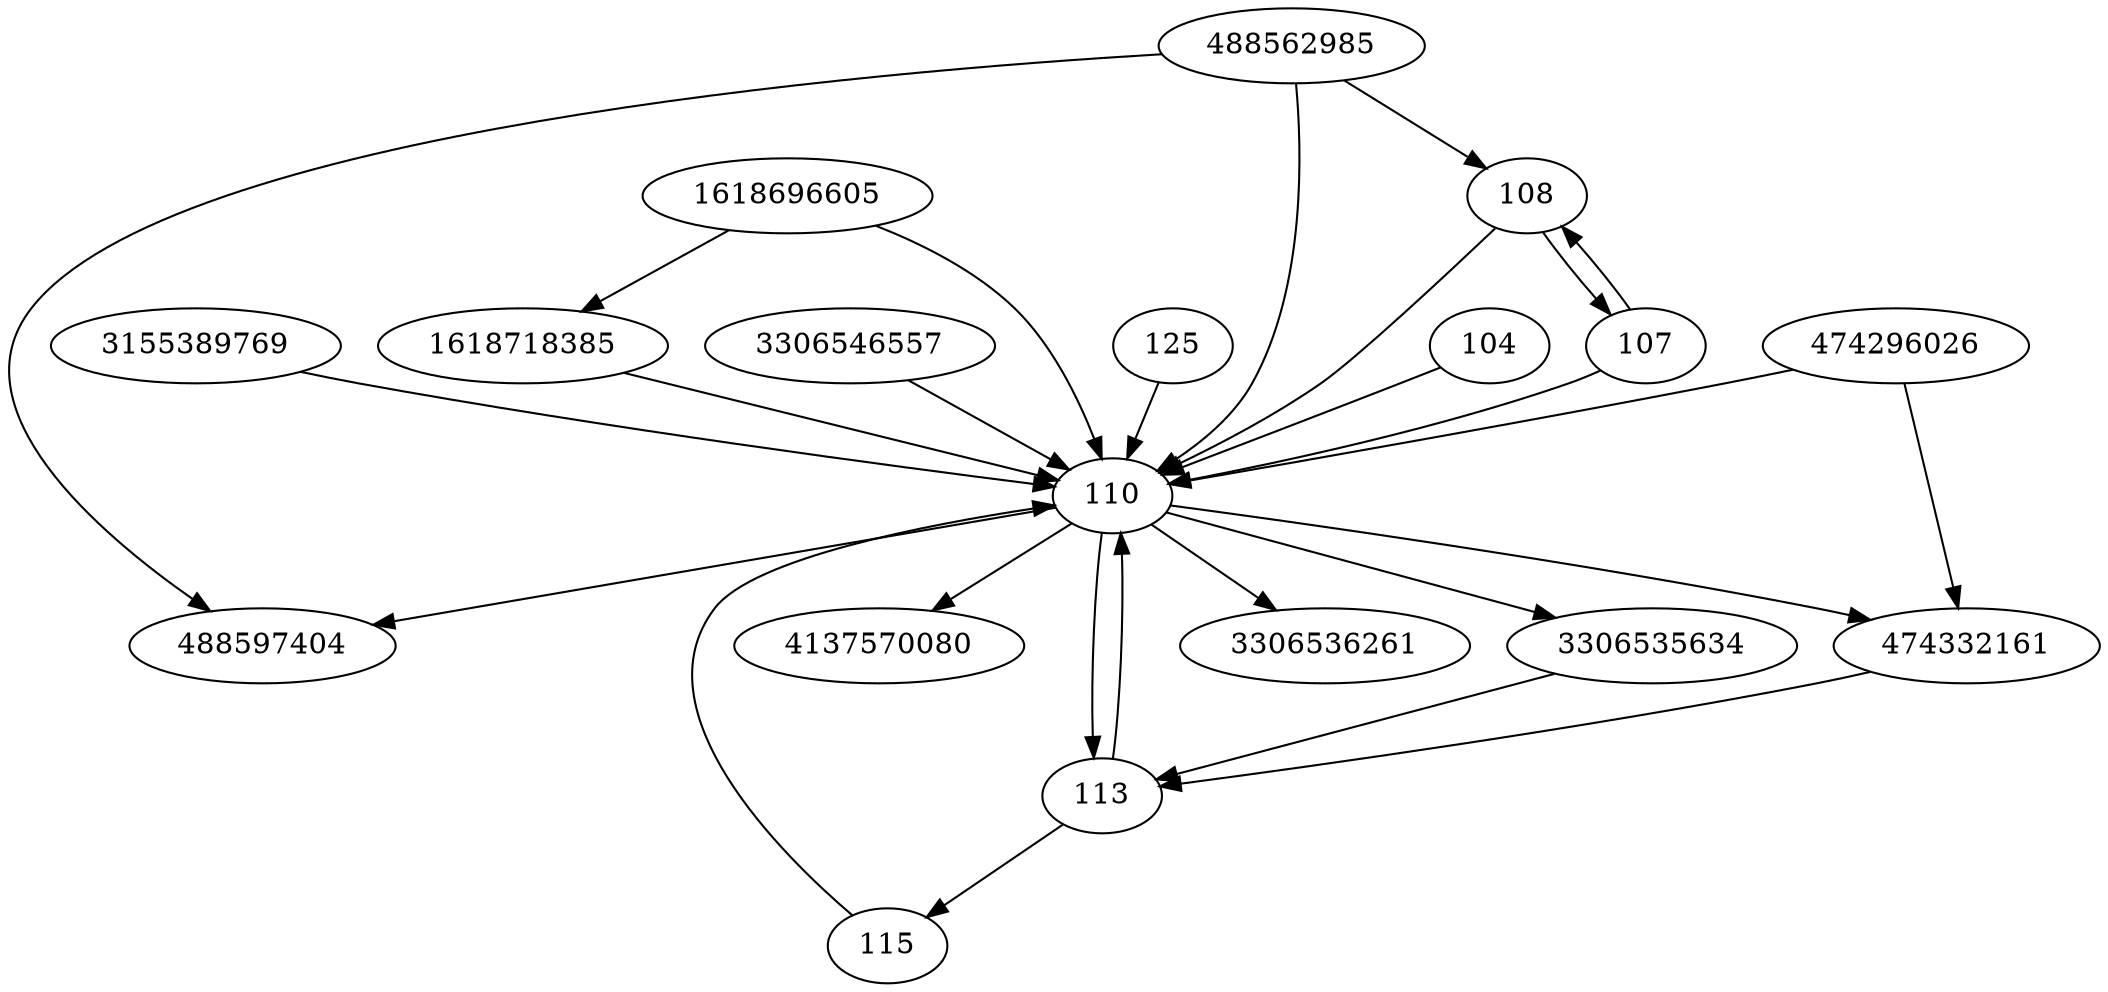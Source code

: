 strict digraph  {
4137570080;
474332161;
3306536261;
104;
488562985;
3155389769;
107;
108;
3306546557;
110;
113;
1618718385;
115;
3306535634;
474296026;
488597404;
125;
1618696605;
474332161 -> 113;
104 -> 110;
488562985 -> 108;
488562985 -> 488597404;
488562985 -> 110;
3155389769 -> 110;
107 -> 110;
107 -> 108;
108 -> 107;
108 -> 110;
3306546557 -> 110;
110 -> 488597404;
110 -> 3306536261;
110 -> 3306535634;
110 -> 474332161;
110 -> 4137570080;
110 -> 113;
113 -> 110;
113 -> 115;
1618718385 -> 110;
115 -> 110;
3306535634 -> 113;
474296026 -> 110;
474296026 -> 474332161;
125 -> 110;
1618696605 -> 110;
1618696605 -> 1618718385;
}
